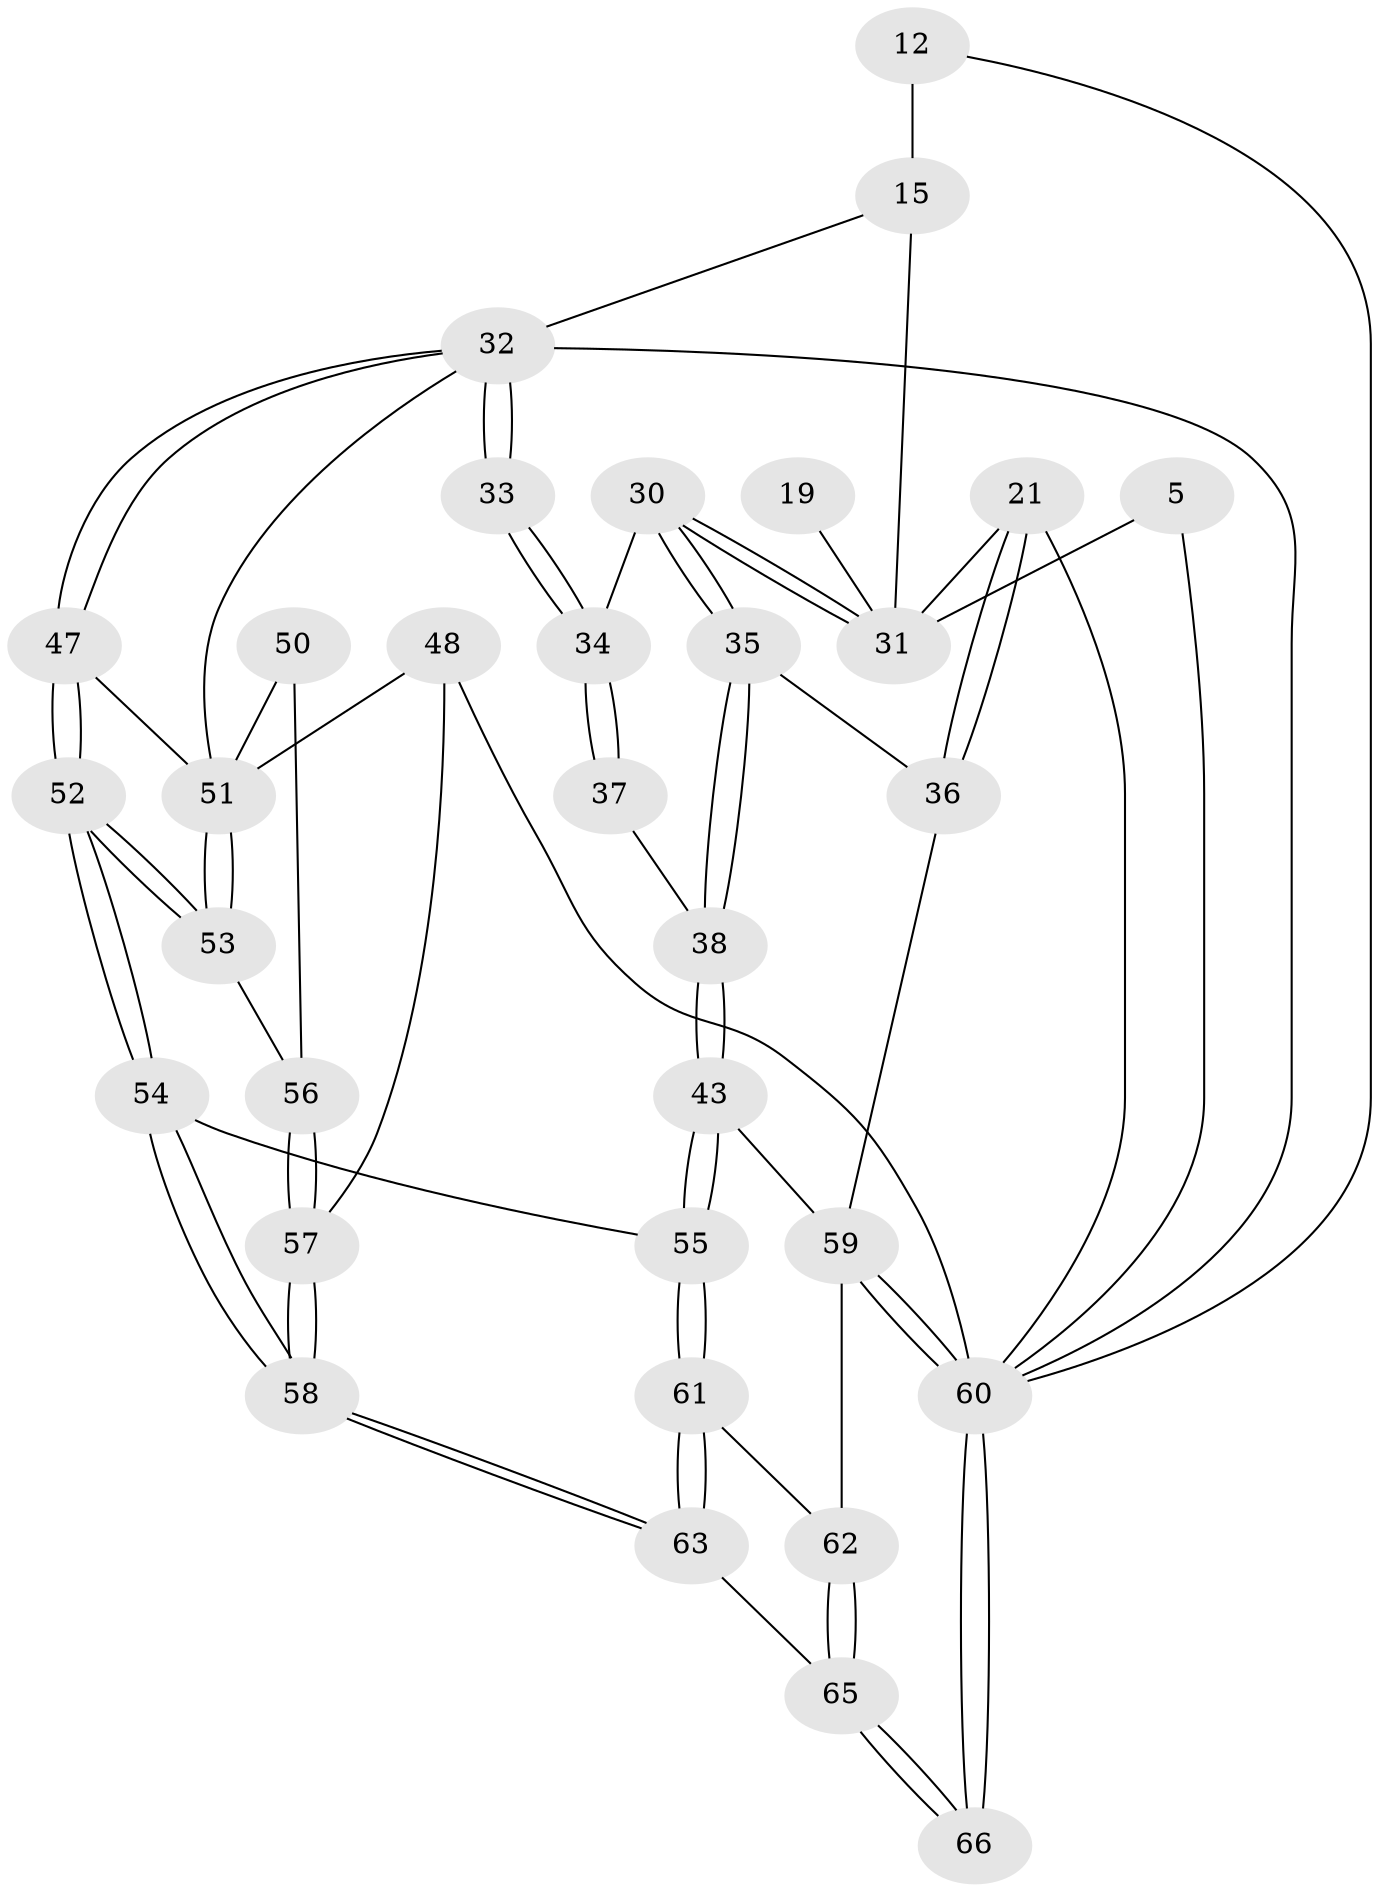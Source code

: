 // original degree distribution, {3: 0.030303030303030304, 4: 0.30303030303030304, 5: 0.3939393939393939, 6: 0.2727272727272727}
// Generated by graph-tools (version 1.1) at 2025/01/03/09/25 05:01:37]
// undirected, 33 vertices, 75 edges
graph export_dot {
graph [start="1"]
  node [color=gray90,style=filled];
  5 [pos="+0.0846946692047612+0"];
  12 [pos="+0.6492344048984797+0.22774843889711618",super="+9"];
  15 [pos="+0.35790101769330873+0.32353293127381466",super="+11+14"];
  19 [pos="+0.07721531029307588+0.21672701450870605"];
  21 [pos="+0+0.3305734334576469"];
  30 [pos="+0.25522791072312856+0.47137855613334445"];
  31 [pos="+0.2541907849753599+0.44882678464435954",super="+20+23"];
  32 [pos="+0.5036088120148933+0.6552026041578735",super="+26"];
  33 [pos="+0.49101742241432206+0.6458408470831777",super="+27"];
  34 [pos="+0.4668626367999163+0.6345710155181723",super="+28+29"];
  35 [pos="+0.2236037832740675+0.525765541587915"];
  36 [pos="+0.15088620101164374+0.5734384831739323"];
  37 [pos="+0.39496701677620655+0.6208012045826442"];
  38 [pos="+0.30270933827791763+0.6565463007355705"];
  43 [pos="+0.28714897666881967+0.7682596366159747"];
  47 [pos="+0.505511358500344+0.6580289361752507"];
  48 [pos="+0.8775423393493125+0.8041711511246554"];
  50 [pos="+0.7197035852689285+0.7547457395532178"];
  51 [pos="+0.7018243291891868+0.6144803789597859",super="+49"];
  52 [pos="+0.4979624404183985+0.7614378806887672"];
  53 [pos="+0.615686996642173+0.7674679031950723"];
  54 [pos="+0.4952526282603754+0.7658516248616998"];
  55 [pos="+0.37796479205837075+0.8531788132501961"];
  56 [pos="+0.6707752814913472+0.7811984023794128"];
  57 [pos="+0.6941166065711479+0.9370247879263816"];
  58 [pos="+0.6712000954562034+0.9768266971612221"];
  59 [pos="+0.12983086961321075+0.9065370039018663",super="+44+39"];
  60 [pos="+0+0.9905916819071461",super="+40+42"];
  61 [pos="+0.3773496898741996+0.8567731681678487"];
  62 [pos="+0.3367924279323376+0.9468681489382703"];
  63 [pos="+0.6637978171033129+1"];
  65 [pos="+0.3326749021418202+1",super="+64"];
  66 [pos="+0+1",super="+41"];
  5 -- 31;
  5 -- 60;
  12 -- 60 [weight=2];
  12 -- 15 [weight=3];
  15 -- 31 [weight=2];
  15 -- 32 [weight=2];
  19 -- 31 [weight=3];
  21 -- 36;
  21 -- 36;
  21 -- 31;
  21 -- 60;
  30 -- 31;
  30 -- 31;
  30 -- 35;
  30 -- 35;
  30 -- 34;
  32 -- 33 [weight=2];
  32 -- 33;
  32 -- 47;
  32 -- 47;
  32 -- 60;
  32 -- 51;
  33 -- 34 [weight=2];
  33 -- 34;
  34 -- 37 [weight=2];
  34 -- 37;
  35 -- 36;
  35 -- 38;
  35 -- 38;
  36 -- 59;
  37 -- 38;
  38 -- 43;
  38 -- 43;
  43 -- 55;
  43 -- 55;
  43 -- 59;
  47 -- 52;
  47 -- 52;
  47 -- 51;
  48 -- 57;
  48 -- 60;
  48 -- 51;
  50 -- 51 [weight=2];
  50 -- 56;
  51 -- 53;
  51 -- 53;
  52 -- 53;
  52 -- 53;
  52 -- 54;
  52 -- 54;
  53 -- 56;
  54 -- 55;
  54 -- 58;
  54 -- 58;
  55 -- 61;
  55 -- 61;
  56 -- 57;
  56 -- 57;
  57 -- 58;
  57 -- 58;
  58 -- 63;
  58 -- 63;
  59 -- 60 [weight=2];
  59 -- 60;
  59 -- 62;
  60 -- 66 [weight=4];
  60 -- 66;
  61 -- 62;
  61 -- 63;
  61 -- 63;
  62 -- 65;
  62 -- 65;
  63 -- 65;
  65 -- 66 [weight=2];
  65 -- 66;
}
